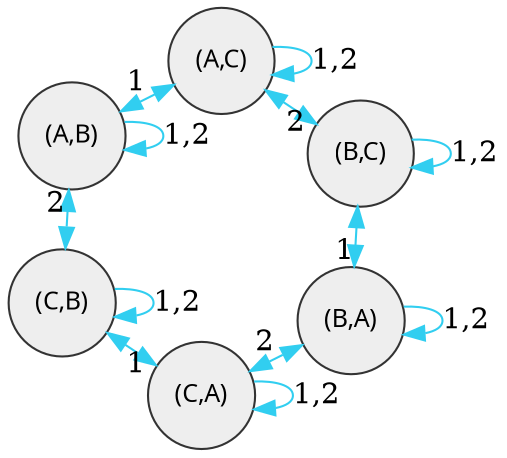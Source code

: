 strict digraph kripke_graph_example {
    layout="neato";
    splines=true;
    node [shape = circle, fontname=Optima,fontsize=12, style=filled, color="#333333", fillcolor="#EEEEEE"];
    edge [color="#31CEF0"];
    forcelabels=true;
    concentrate=true;
    size="8,5";
    CB [ label="(C,B)"];
    CA [ label="(C,A)"];
    BA [ label="(B,A)"];
    BC [ label="(B,C)"];
    AC [ label="(A,C)"];
    AB [ label="(A,B)"];
    CB -> AB [ label = "2", dir="both"];
    AB -> AC [ label = "1", dir="both"];
    AC -> BC [ label = "2", dir="both"];
    BC -> BA [ label = "1", dir="both"];
    BA -> CA [ label = "2", dir="both"];
    CA -> CB [ label = "1", dir="both"];
    CB -> CB [ label = "1,2"];
    CA -> CA [ label = "1,2"];
    BA -> BA [ label = "1,2"];
    BC -> BC [ label = "1,2"];
    AC -> AC [ label = "1,2"];
    AB -> AB [ label = "1,2"]
}